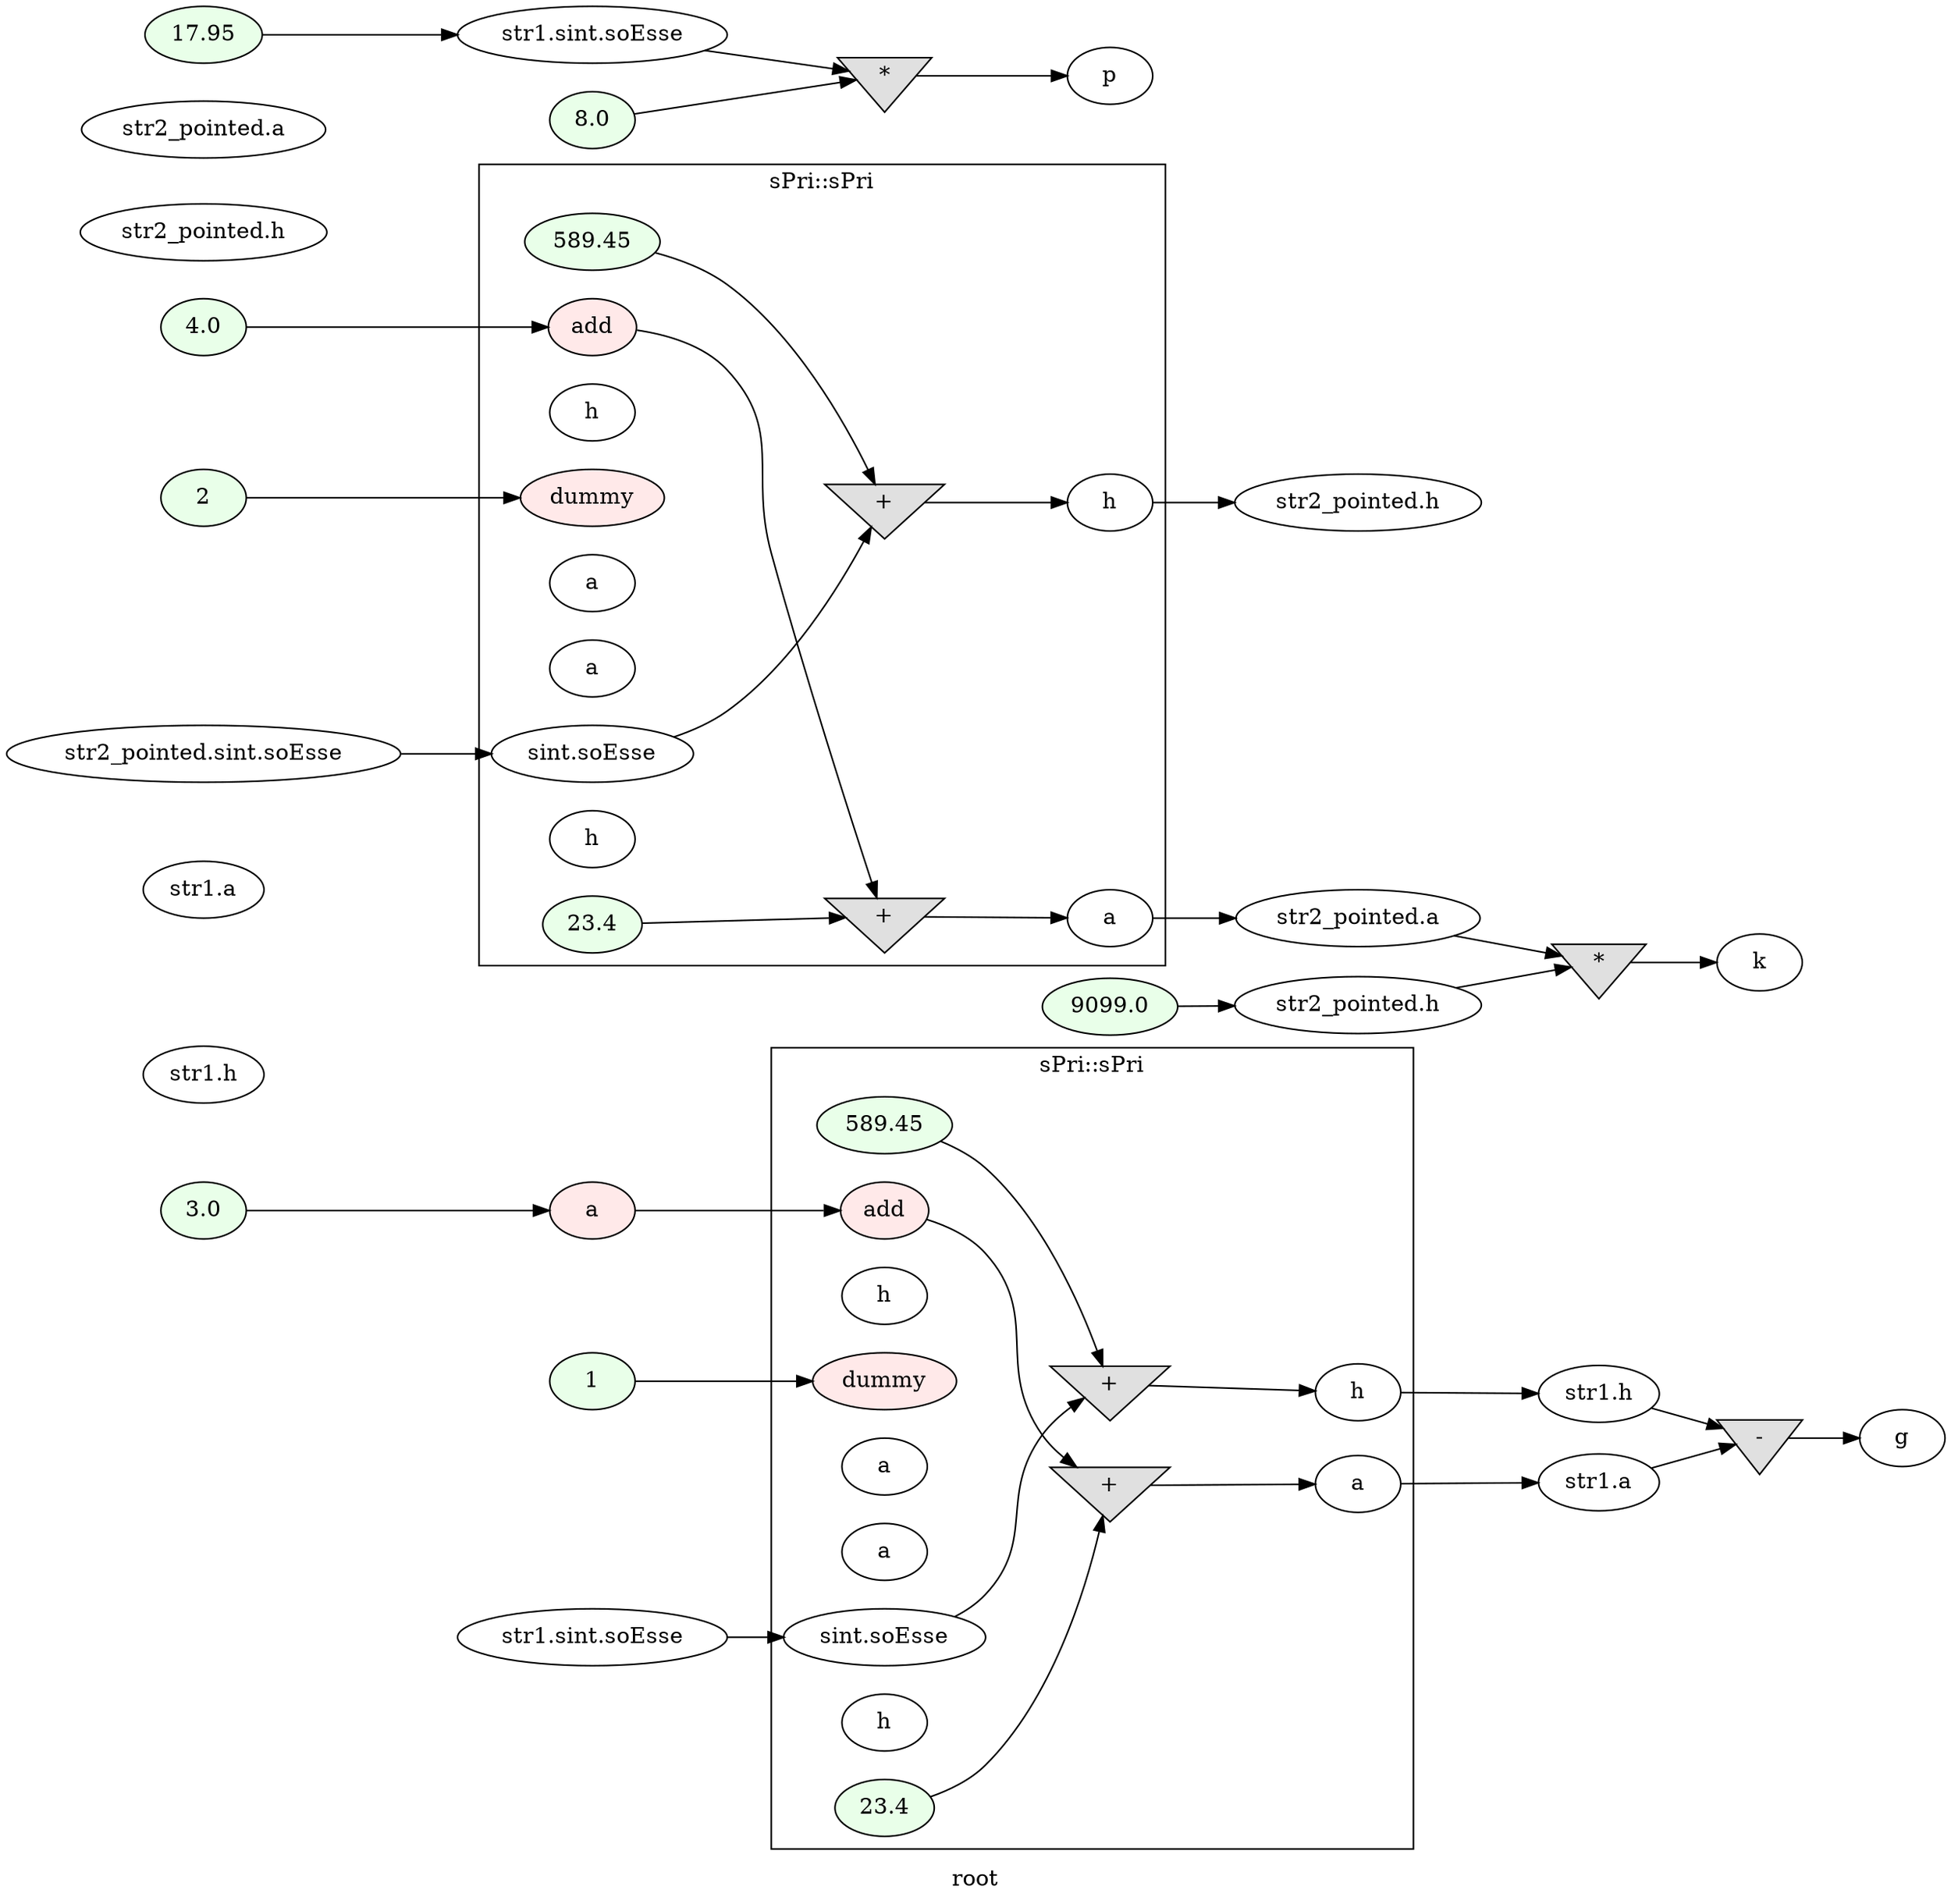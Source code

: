 digraph G
{
rankdir=LR;
label = "root";
	node_000018 [ label = "3.0", style=filled, fillcolor="#E9FFE9", startingline=23 ]
	node_000019 [ label = "a", style=filled, fillcolor="#FFE9E9", startingline=23 ]
	node_000020 [ label = "1", style=filled, fillcolor="#E9FFE9", startingline=24 ]
	node_000021 [ label = "str1.h", startingline=24 ]
	node_000022 [ label = "str1.sint.soEsse", startingline=24 ]
	node_000023 [ label = "str1.a", startingline=24 ]
	node_000037 [ label = "str1.h", startingline=24 ]
	node_000038 [ label = "str1.a", startingline=24 ]
	node_000039 [ label = "4.0", style=filled, fillcolor="#E9FFE9", startingline=25 ]
	node_000040 [ label = "2", style=filled, fillcolor="#E9FFE9", startingline=25 ]
	node_000041 [ label = "str2_pointed.h", startingline=25 ]
	node_000042 [ label = "str2_pointed.sint.soEsse", startingline=25 ]
	node_000043 [ label = "str2_pointed.a", startingline=25 ]
	node_000057 [ label = "str2_pointed.h", startingline=25 ]
	node_000058 [ label = "str2_pointed.a", startingline=25 ]
	node_000059 [ label = "9099.0", style=filled, fillcolor="#E9FFE9", startingline=27 ]
	node_000060 [ label = "str2_pointed.h", startingline=27 ]
	node_000061 [ label = "17.95", style=filled, fillcolor="#E9FFE9", startingline=28 ]
	node_000062 [ label = "str1.sint.soEsse", startingline=28 ]
	node_000063 [ label = "8.0", style=filled, fillcolor="#E9FFE9", startingline=30 ]
	node_000064 [ label = "*", shape=invtriangle, style=filled, fillcolor="#E0E0E0", startingline=30 ]
	node_000065 [ label = "p", startingline=30 ]
	node_000066 [ label = "-", shape=invtriangle, style=filled, fillcolor="#E0E0E0", startingline=32 ]
	node_000067 [ label = "g", startingline=32 ]
	node_000068 [ label = "*", shape=invtriangle, style=filled, fillcolor="#E0E0E0", startingline=33 ]
	node_000069 [ label = "k", startingline=33 ]
subgraph cluster_5 {
label = "sPri::sPri";
parent = "G";
startingline = 24;
	node_000024 [ label = "dummy", style=filled, fillcolor="#FFE9E9", startingline=15 ]
	node_000025 [ label = "add", style=filled, fillcolor="#FFE9E9", startingline=15 ]
	node_000026 [ label = "h", startingline=-2 ]
	node_000027 [ label = "sint.soEsse", startingline=-2 ]
	node_000028 [ label = "a", startingline=-2 ]
	node_000029 [ label = "a", startingline=17 ]
	node_000030 [ label = "23.4", style=filled, fillcolor="#E9FFE9", startingline=17 ]
	node_000031 [ label = "+", shape=invtriangle, style=filled, fillcolor="#E0E0E0", startingline=17 ]
	node_000032 [ label = "h", startingline=18 ]
	node_000033 [ label = "589.45", style=filled, fillcolor="#E9FFE9", startingline=18 ]
	node_000034 [ label = "+", shape=invtriangle, style=filled, fillcolor="#E0E0E0", startingline=18 ]
	node_000035 [ label = "h", startingline=16 ]
	node_000036 [ label = "a", startingline=16 ]
}
subgraph cluster_6 {
label = "sPri::sPri";
parent = "G";
startingline = 25;
	node_000044 [ label = "dummy", style=filled, fillcolor="#FFE9E9", startingline=15 ]
	node_000045 [ label = "add", style=filled, fillcolor="#FFE9E9", startingline=15 ]
	node_000046 [ label = "h", startingline=-2 ]
	node_000047 [ label = "sint.soEsse", startingline=-2 ]
	node_000048 [ label = "a", startingline=-2 ]
	node_000049 [ label = "a", startingline=17 ]
	node_000050 [ label = "23.4", style=filled, fillcolor="#E9FFE9", startingline=17 ]
	node_000051 [ label = "+", shape=invtriangle, style=filled, fillcolor="#E0E0E0", startingline=17 ]
	node_000052 [ label = "h", startingline=18 ]
	node_000053 [ label = "589.45", style=filled, fillcolor="#E9FFE9", startingline=18 ]
	node_000054 [ label = "+", shape=invtriangle, style=filled, fillcolor="#E0E0E0", startingline=18 ]
	node_000055 [ label = "h", startingline=16 ]
	node_000056 [ label = "a", startingline=16 ]
}
	node_000018 -> node_000019
	node_000019 -> node_000025
	node_000020 -> node_000024
	node_000022 -> node_000027
	node_000037 -> node_000066
	node_000038 -> node_000066
	node_000039 -> node_000045
	node_000040 -> node_000044
	node_000042 -> node_000047
	node_000058 -> node_000068
	node_000059 -> node_000060
	node_000060 -> node_000068
	node_000061 -> node_000062
	node_000062 -> node_000064
	node_000063 -> node_000064
	node_000064 -> node_000065
	node_000066 -> node_000067
	node_000068 -> node_000069
	node_000025 -> node_000031
	node_000027 -> node_000034
	node_000030 -> node_000031
	node_000031 -> node_000036
	node_000033 -> node_000034
	node_000034 -> node_000035
	node_000035 -> node_000037
	node_000036 -> node_000038
	node_000045 -> node_000051
	node_000047 -> node_000054
	node_000050 -> node_000051
	node_000051 -> node_000056
	node_000053 -> node_000054
	node_000054 -> node_000055
	node_000055 -> node_000057
	node_000056 -> node_000058
}
